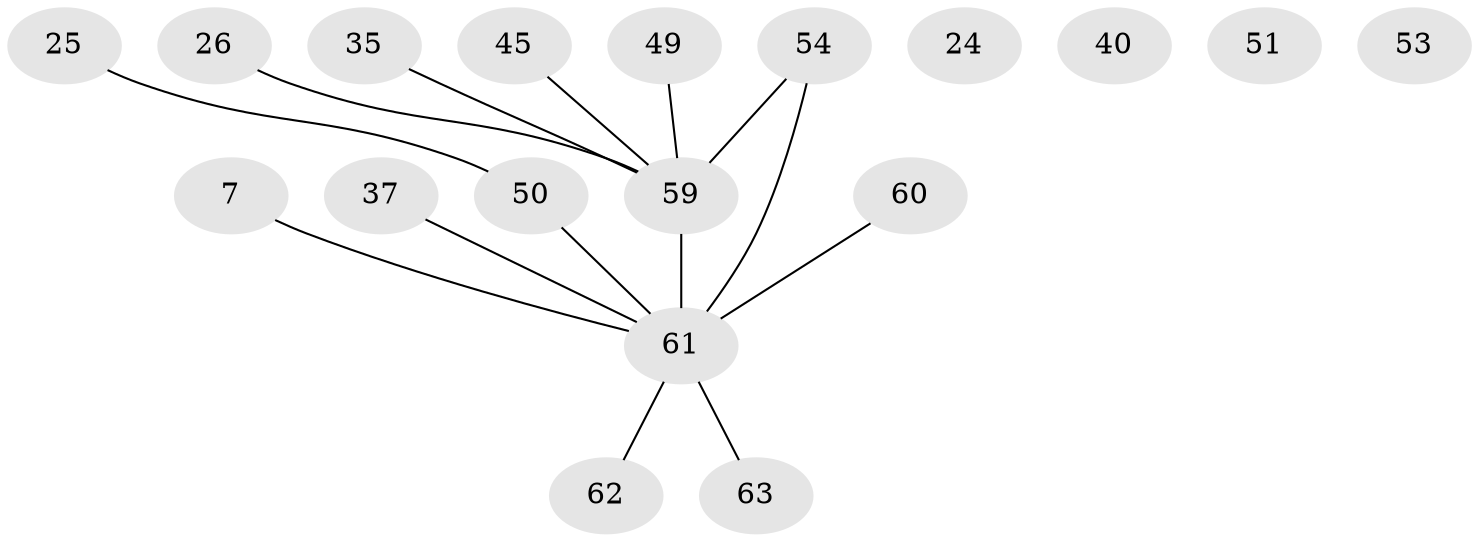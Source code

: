 // original degree distribution, {3: 0.31746031746031744, 2: 0.19047619047619047, 1: 0.20634920634920634, 4: 0.12698412698412698, 5: 0.031746031746031744, 0: 0.06349206349206349, 6: 0.031746031746031744, 7: 0.015873015873015872, 8: 0.015873015873015872}
// Generated by graph-tools (version 1.1) at 2025/43/03/04/25 21:43:54]
// undirected, 18 vertices, 14 edges
graph export_dot {
graph [start="1"]
  node [color=gray90,style=filled];
  7;
  24;
  25;
  26 [super="+5"];
  35;
  37;
  40;
  45;
  49;
  50 [super="+16+21"];
  51;
  53;
  54 [super="+42+52"];
  59 [super="+1+47"];
  60 [super="+28"];
  61 [super="+2+48+58+22"];
  62;
  63;
  7 -- 61;
  25 -- 50;
  26 -- 59;
  35 -- 59;
  37 -- 61;
  45 -- 59 [weight=2];
  49 -- 59;
  50 -- 61 [weight=6];
  54 -- 61 [weight=5];
  54 -- 59;
  59 -- 61 [weight=14];
  60 -- 61;
  61 -- 62;
  61 -- 63;
}
